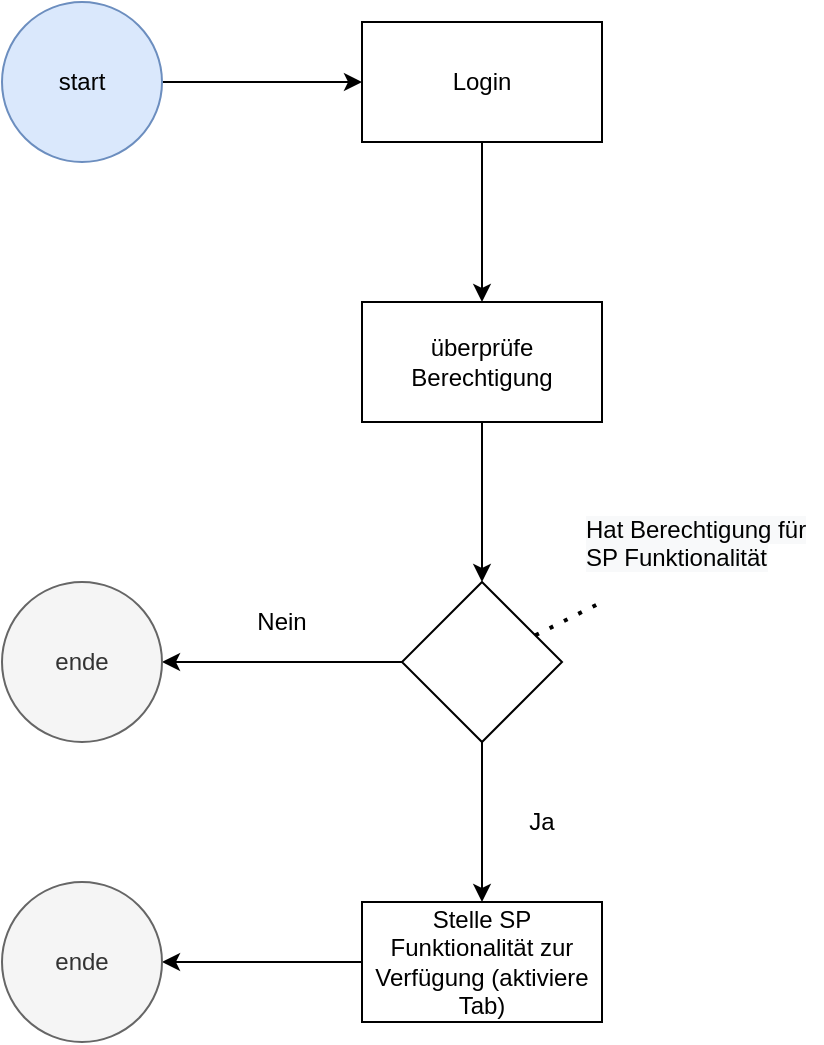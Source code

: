 <mxfile version="14.2.7" type="github" pages="4">
  <diagram id="72pU7uAcqMAUuDIMuEWR" name="Prüfe Berechtigung">
    <mxGraphModel dx="1420" dy="840" grid="1" gridSize="10" guides="1" tooltips="1" connect="1" arrows="1" fold="1" page="1" pageScale="1" pageWidth="827" pageHeight="1169" math="0" shadow="0">
      <root>
        <mxCell id="0" />
        <mxCell id="1" parent="0" />
        <mxCell id="Dkw7fj5VjXEJgOWGK1NI-8" style="edgeStyle=orthogonalEdgeStyle;rounded=0;orthogonalLoop=1;jettySize=auto;html=1;exitX=0.5;exitY=1;exitDx=0;exitDy=0;" edge="1" parent="1" source="Dkw7fj5VjXEJgOWGK1NI-2" target="Dkw7fj5VjXEJgOWGK1NI-3">
          <mxGeometry relative="1" as="geometry" />
        </mxCell>
        <mxCell id="Dkw7fj5VjXEJgOWGK1NI-2" value="überprüfe Berechtigung" style="rounded=0;whiteSpace=wrap;html=1;" vertex="1" parent="1">
          <mxGeometry x="320" y="180" width="120" height="60" as="geometry" />
        </mxCell>
        <mxCell id="Dkw7fj5VjXEJgOWGK1NI-11" style="edgeStyle=orthogonalEdgeStyle;rounded=0;orthogonalLoop=1;jettySize=auto;html=1;" edge="1" parent="1" source="Dkw7fj5VjXEJgOWGK1NI-3" target="Dkw7fj5VjXEJgOWGK1NI-10">
          <mxGeometry relative="1" as="geometry" />
        </mxCell>
        <mxCell id="Dkw7fj5VjXEJgOWGK1NI-14" style="edgeStyle=orthogonalEdgeStyle;rounded=0;orthogonalLoop=1;jettySize=auto;html=1;exitX=0.5;exitY=1;exitDx=0;exitDy=0;" edge="1" parent="1" source="Dkw7fj5VjXEJgOWGK1NI-3" target="Dkw7fj5VjXEJgOWGK1NI-13">
          <mxGeometry relative="1" as="geometry" />
        </mxCell>
        <mxCell id="Dkw7fj5VjXEJgOWGK1NI-3" value="" style="rhombus;whiteSpace=wrap;html=1;" vertex="1" parent="1">
          <mxGeometry x="340" y="320" width="80" height="80" as="geometry" />
        </mxCell>
        <mxCell id="Dkw7fj5VjXEJgOWGK1NI-10" value="ende" style="ellipse;whiteSpace=wrap;html=1;aspect=fixed;fillColor=#f5f5f5;strokeColor=#666666;fontColor=#333333;" vertex="1" parent="1">
          <mxGeometry x="140" y="320" width="80" height="80" as="geometry" />
        </mxCell>
        <mxCell id="Dkw7fj5VjXEJgOWGK1NI-12" value="Nein" style="text;html=1;strokeColor=none;fillColor=none;align=center;verticalAlign=middle;whiteSpace=wrap;rounded=0;" vertex="1" parent="1">
          <mxGeometry x="260" y="330" width="40" height="20" as="geometry" />
        </mxCell>
        <mxCell id="Dkw7fj5VjXEJgOWGK1NI-17" style="edgeStyle=orthogonalEdgeStyle;rounded=0;orthogonalLoop=1;jettySize=auto;html=1;exitX=0;exitY=0.5;exitDx=0;exitDy=0;entryX=1;entryY=0.5;entryDx=0;entryDy=0;" edge="1" parent="1" source="Dkw7fj5VjXEJgOWGK1NI-13" target="Dkw7fj5VjXEJgOWGK1NI-16">
          <mxGeometry relative="1" as="geometry" />
        </mxCell>
        <mxCell id="Dkw7fj5VjXEJgOWGK1NI-13" value="Stelle SP Funktionalität zur Verfügung (aktiviere Tab)" style="rounded=0;whiteSpace=wrap;html=1;" vertex="1" parent="1">
          <mxGeometry x="320" y="480" width="120" height="60" as="geometry" />
        </mxCell>
        <mxCell id="Dkw7fj5VjXEJgOWGK1NI-15" value="Ja" style="text;html=1;strokeColor=none;fillColor=none;align=center;verticalAlign=middle;whiteSpace=wrap;rounded=0;" vertex="1" parent="1">
          <mxGeometry x="390" y="430" width="40" height="20" as="geometry" />
        </mxCell>
        <mxCell id="Dkw7fj5VjXEJgOWGK1NI-16" value="ende" style="ellipse;whiteSpace=wrap;html=1;aspect=fixed;fillColor=#f5f5f5;strokeColor=#666666;fontColor=#333333;" vertex="1" parent="1">
          <mxGeometry x="140" y="470" width="80" height="80" as="geometry" />
        </mxCell>
        <mxCell id="9QCtjC6kSooVzkorxXIK-5" value="" style="edgeStyle=orthogonalEdgeStyle;rounded=0;orthogonalLoop=1;jettySize=auto;html=1;" edge="1" parent="1" source="9QCtjC6kSooVzkorxXIK-1" target="9QCtjC6kSooVzkorxXIK-4">
          <mxGeometry relative="1" as="geometry" />
        </mxCell>
        <mxCell id="9QCtjC6kSooVzkorxXIK-1" value="start" style="ellipse;whiteSpace=wrap;html=1;aspect=fixed;fillColor=#dae8fc;strokeColor=#6c8ebf;" vertex="1" parent="1">
          <mxGeometry x="140" y="30" width="80" height="80" as="geometry" />
        </mxCell>
        <mxCell id="9QCtjC6kSooVzkorxXIK-2" value="&lt;span style=&quot;color: rgb(0, 0, 0); font-family: helvetica; font-size: 12px; font-style: normal; font-weight: 400; letter-spacing: normal; text-align: center; text-indent: 0px; text-transform: none; word-spacing: 0px; background-color: rgb(248, 249, 250); display: inline; float: none;&quot;&gt;Hat Berechtigung für SP Funktionalität&lt;/span&gt;" style="text;whiteSpace=wrap;html=1;" vertex="1" parent="1">
          <mxGeometry x="430" y="280" width="120" height="50" as="geometry" />
        </mxCell>
        <mxCell id="9QCtjC6kSooVzkorxXIK-3" value="" style="endArrow=none;dashed=1;html=1;dashPattern=1 3;strokeWidth=2;" edge="1" parent="1" source="Dkw7fj5VjXEJgOWGK1NI-3" target="9QCtjC6kSooVzkorxXIK-2">
          <mxGeometry width="50" height="50" relative="1" as="geometry">
            <mxPoint x="510" y="420" as="sourcePoint" />
            <mxPoint x="560" y="370" as="targetPoint" />
          </mxGeometry>
        </mxCell>
        <mxCell id="9QCtjC6kSooVzkorxXIK-6" value="" style="edgeStyle=orthogonalEdgeStyle;rounded=0;orthogonalLoop=1;jettySize=auto;html=1;" edge="1" parent="1" source="9QCtjC6kSooVzkorxXIK-4" target="Dkw7fj5VjXEJgOWGK1NI-2">
          <mxGeometry relative="1" as="geometry" />
        </mxCell>
        <mxCell id="9QCtjC6kSooVzkorxXIK-4" value="Login" style="whiteSpace=wrap;html=1;" vertex="1" parent="1">
          <mxGeometry x="320" y="40" width="120" height="60" as="geometry" />
        </mxCell>
      </root>
    </mxGraphModel>
  </diagram>
  <diagram id="6cIpr92lmz6_1bdO8BzJ" name="Lade Sharepoint Daten">
    <mxGraphModel dx="1420" dy="840" grid="1" gridSize="10" guides="1" tooltips="1" connect="1" arrows="1" fold="1" page="1" pageScale="1" pageWidth="827" pageHeight="1169" math="0" shadow="0">
      <root>
        <mxCell id="7o1xZ5-W3ObSoHKahfmP-0" />
        <mxCell id="7o1xZ5-W3ObSoHKahfmP-1" parent="7o1xZ5-W3ObSoHKahfmP-0" />
      </root>
    </mxGraphModel>
  </diagram>
  <diagram id="cDWAs8btjhNeoM110vu_" name="Nutzer Berechtogungsabgleich Tabelle">
    <mxGraphModel dx="1420" dy="840" grid="1" gridSize="10" guides="1" tooltips="1" connect="1" arrows="1" fold="1" page="1" pageScale="1" pageWidth="827" pageHeight="1169" math="0" shadow="0">
      <root>
        <mxCell id="2e4GJ5hDA9_G3xV_aaWl-0" />
        <mxCell id="2e4GJ5hDA9_G3xV_aaWl-1" parent="2e4GJ5hDA9_G3xV_aaWl-0" />
        <mxCell id="2e4GJ5hDA9_G3xV_aaWl-5" value="" style="edgeStyle=orthogonalEdgeStyle;rounded=0;orthogonalLoop=1;jettySize=auto;html=1;" edge="1" parent="2e4GJ5hDA9_G3xV_aaWl-1" source="2e4GJ5hDA9_G3xV_aaWl-2" target="2e4GJ5hDA9_G3xV_aaWl-4">
          <mxGeometry relative="1" as="geometry" />
        </mxCell>
        <mxCell id="2e4GJ5hDA9_G3xV_aaWl-2" value="Nutzerabgleich" style="rounded=0;whiteSpace=wrap;html=1;" vertex="1" parent="2e4GJ5hDA9_G3xV_aaWl-1">
          <mxGeometry x="520" y="170" width="120" height="60" as="geometry" />
        </mxCell>
        <mxCell id="2e4GJ5hDA9_G3xV_aaWl-22" style="edgeStyle=orthogonalEdgeStyle;rounded=0;orthogonalLoop=1;jettySize=auto;html=1;entryX=0;entryY=0.5;entryDx=0;entryDy=0;" edge="1" parent="2e4GJ5hDA9_G3xV_aaWl-1" source="2e4GJ5hDA9_G3xV_aaWl-3" target="2e4GJ5hDA9_G3xV_aaWl-2">
          <mxGeometry relative="1" as="geometry" />
        </mxCell>
        <mxCell id="yH4LLBpvQI4KjM7myT_G-5" style="edgeStyle=orthogonalEdgeStyle;rounded=0;orthogonalLoop=1;jettySize=auto;html=1;" edge="1" parent="2e4GJ5hDA9_G3xV_aaWl-1" source="2e4GJ5hDA9_G3xV_aaWl-3" target="yH4LLBpvQI4KjM7myT_G-1">
          <mxGeometry relative="1" as="geometry" />
        </mxCell>
        <mxCell id="2e4GJ5hDA9_G3xV_aaWl-3" value="start" style="ellipse;whiteSpace=wrap;html=1;aspect=fixed;fillColor=#dae8fc;strokeColor=#6c8ebf;" vertex="1" parent="2e4GJ5hDA9_G3xV_aaWl-1">
          <mxGeometry x="120" y="160" width="80" height="80" as="geometry" />
        </mxCell>
        <mxCell id="2e4GJ5hDA9_G3xV_aaWl-7" value="" style="edgeStyle=orthogonalEdgeStyle;rounded=0;orthogonalLoop=1;jettySize=auto;html=1;" edge="1" parent="2e4GJ5hDA9_G3xV_aaWl-1" source="2e4GJ5hDA9_G3xV_aaWl-4" target="2e4GJ5hDA9_G3xV_aaWl-6">
          <mxGeometry relative="1" as="geometry" />
        </mxCell>
        <mxCell id="2e4GJ5hDA9_G3xV_aaWl-4" value="öffne Dialog" style="rounded=0;whiteSpace=wrap;html=1;" vertex="1" parent="2e4GJ5hDA9_G3xV_aaWl-1">
          <mxGeometry x="520" y="310" width="120" height="60" as="geometry" />
        </mxCell>
        <mxCell id="2e4GJ5hDA9_G3xV_aaWl-9" value="" style="edgeStyle=orthogonalEdgeStyle;rounded=0;orthogonalLoop=1;jettySize=auto;html=1;" edge="1" parent="2e4GJ5hDA9_G3xV_aaWl-1" source="2e4GJ5hDA9_G3xV_aaWl-6" target="2e4GJ5hDA9_G3xV_aaWl-8">
          <mxGeometry relative="1" as="geometry" />
        </mxCell>
        <mxCell id="2e4GJ5hDA9_G3xV_aaWl-6" value="Daten Eingabe (Dialog)" style="rounded=0;whiteSpace=wrap;html=1;" vertex="1" parent="2e4GJ5hDA9_G3xV_aaWl-1">
          <mxGeometry x="520" y="450" width="120" height="60" as="geometry" />
        </mxCell>
        <mxCell id="2e4GJ5hDA9_G3xV_aaWl-11" value="" style="edgeStyle=orthogonalEdgeStyle;rounded=0;orthogonalLoop=1;jettySize=auto;html=1;" edge="1" parent="2e4GJ5hDA9_G3xV_aaWl-1" source="2e4GJ5hDA9_G3xV_aaWl-8" target="2e4GJ5hDA9_G3xV_aaWl-10">
          <mxGeometry relative="1" as="geometry" />
        </mxCell>
        <mxCell id="2e4GJ5hDA9_G3xV_aaWl-8" value="Daten Validierung" style="rounded=0;whiteSpace=wrap;html=1;" vertex="1" parent="2e4GJ5hDA9_G3xV_aaWl-1">
          <mxGeometry x="520" y="590" width="120" height="60" as="geometry" />
        </mxCell>
        <mxCell id="2e4GJ5hDA9_G3xV_aaWl-13" value="" style="edgeStyle=orthogonalEdgeStyle;rounded=0;orthogonalLoop=1;jettySize=auto;html=1;" edge="1" parent="2e4GJ5hDA9_G3xV_aaWl-1" source="2e4GJ5hDA9_G3xV_aaWl-10" target="2e4GJ5hDA9_G3xV_aaWl-12">
          <mxGeometry relative="1" as="geometry" />
        </mxCell>
        <mxCell id="2e4GJ5hDA9_G3xV_aaWl-17" value="" style="edgeStyle=orthogonalEdgeStyle;rounded=0;orthogonalLoop=1;jettySize=auto;html=1;" edge="1" parent="2e4GJ5hDA9_G3xV_aaWl-1" source="2e4GJ5hDA9_G3xV_aaWl-10" target="2e4GJ5hDA9_G3xV_aaWl-16">
          <mxGeometry relative="1" as="geometry" />
        </mxCell>
        <mxCell id="2e4GJ5hDA9_G3xV_aaWl-10" value="" style="rhombus;whiteSpace=wrap;html=1;rounded=0;" vertex="1" parent="2e4GJ5hDA9_G3xV_aaWl-1">
          <mxGeometry x="540" y="720" width="80" height="80" as="geometry" />
        </mxCell>
        <mxCell id="2e4GJ5hDA9_G3xV_aaWl-14" style="edgeStyle=orthogonalEdgeStyle;rounded=0;orthogonalLoop=1;jettySize=auto;html=1;entryX=0;entryY=0.5;entryDx=0;entryDy=0;exitX=0.5;exitY=0;exitDx=0;exitDy=0;" edge="1" parent="2e4GJ5hDA9_G3xV_aaWl-1" source="2e4GJ5hDA9_G3xV_aaWl-12" target="2e4GJ5hDA9_G3xV_aaWl-6">
          <mxGeometry relative="1" as="geometry" />
        </mxCell>
        <mxCell id="2e4GJ5hDA9_G3xV_aaWl-12" value="Fehlermeldung" style="whiteSpace=wrap;html=1;rounded=0;" vertex="1" parent="2e4GJ5hDA9_G3xV_aaWl-1">
          <mxGeometry x="360" y="730" width="120" height="60" as="geometry" />
        </mxCell>
        <mxCell id="2e4GJ5hDA9_G3xV_aaWl-15" value="nein" style="text;html=1;strokeColor=none;fillColor=none;align=center;verticalAlign=middle;whiteSpace=wrap;rounded=0;" vertex="1" parent="2e4GJ5hDA9_G3xV_aaWl-1">
          <mxGeometry x="500" y="730" width="40" height="20" as="geometry" />
        </mxCell>
        <mxCell id="2e4GJ5hDA9_G3xV_aaWl-19" value="" style="edgeStyle=orthogonalEdgeStyle;rounded=0;orthogonalLoop=1;jettySize=auto;html=1;" edge="1" parent="2e4GJ5hDA9_G3xV_aaWl-1" source="2e4GJ5hDA9_G3xV_aaWl-16" target="2e4GJ5hDA9_G3xV_aaWl-18">
          <mxGeometry relative="1" as="geometry" />
        </mxCell>
        <mxCell id="2e4GJ5hDA9_G3xV_aaWl-16" value="Daten Filtern" style="whiteSpace=wrap;html=1;rounded=0;" vertex="1" parent="2e4GJ5hDA9_G3xV_aaWl-1">
          <mxGeometry x="680" y="730" width="120" height="60" as="geometry" />
        </mxCell>
        <mxCell id="2e4GJ5hDA9_G3xV_aaWl-21" value="" style="edgeStyle=orthogonalEdgeStyle;rounded=0;orthogonalLoop=1;jettySize=auto;html=1;" edge="1" parent="2e4GJ5hDA9_G3xV_aaWl-1" source="2e4GJ5hDA9_G3xV_aaWl-18" target="2e4GJ5hDA9_G3xV_aaWl-20">
          <mxGeometry relative="1" as="geometry" />
        </mxCell>
        <mxCell id="2e4GJ5hDA9_G3xV_aaWl-18" value="Ausgabe" style="whiteSpace=wrap;html=1;rounded=0;" vertex="1" parent="2e4GJ5hDA9_G3xV_aaWl-1">
          <mxGeometry x="680" y="590" width="120" height="60" as="geometry" />
        </mxCell>
        <mxCell id="2e4GJ5hDA9_G3xV_aaWl-20" value="ende" style="ellipse;whiteSpace=wrap;html=1;rounded=0;fillColor=#f5f5f5;strokeColor=#666666;fontColor=#333333;" vertex="1" parent="2e4GJ5hDA9_G3xV_aaWl-1">
          <mxGeometry x="700" y="160" width="80" height="80" as="geometry" />
        </mxCell>
        <mxCell id="2e4GJ5hDA9_G3xV_aaWl-23" value="ja" style="text;html=1;strokeColor=none;fillColor=none;align=center;verticalAlign=middle;whiteSpace=wrap;rounded=0;" vertex="1" parent="2e4GJ5hDA9_G3xV_aaWl-1">
          <mxGeometry x="620" y="730" width="40" height="20" as="geometry" />
        </mxCell>
        <mxCell id="2e4GJ5hDA9_G3xV_aaWl-32" value="" style="endArrow=none;dashed=1;html=1;dashPattern=1 3;strokeWidth=2;" edge="1" parent="2e4GJ5hDA9_G3xV_aaWl-1" source="2e4GJ5hDA9_G3xV_aaWl-10" target="yH4LLBpvQI4KjM7myT_G-3">
          <mxGeometry width="50" height="50" relative="1" as="geometry">
            <mxPoint x="440" y="920" as="sourcePoint" />
            <mxPoint x="628" y="820" as="targetPoint" />
          </mxGeometry>
        </mxCell>
        <mxCell id="yH4LLBpvQI4KjM7myT_G-2" style="edgeStyle=orthogonalEdgeStyle;rounded=0;orthogonalLoop=1;jettySize=auto;html=1;entryX=0;entryY=0.5;entryDx=0;entryDy=0;" edge="1" parent="2e4GJ5hDA9_G3xV_aaWl-1" source="yH4LLBpvQI4KjM7myT_G-1" target="2e4GJ5hDA9_G3xV_aaWl-8">
          <mxGeometry relative="1" as="geometry" />
        </mxCell>
        <mxCell id="yH4LLBpvQI4KjM7myT_G-1" value="Knoten Auswahl im Baum" style="rounded=0;whiteSpace=wrap;html=1;" vertex="1" parent="2e4GJ5hDA9_G3xV_aaWl-1">
          <mxGeometry x="100" y="310" width="120" height="60" as="geometry" />
        </mxCell>
        <mxCell id="yH4LLBpvQI4KjM7myT_G-3" value="es müssen exakt 2 Knoten ausgewählt sein" style="text;html=1;strokeColor=none;fillColor=none;align=center;verticalAlign=middle;whiteSpace=wrap;rounded=0;" vertex="1" parent="2e4GJ5hDA9_G3xV_aaWl-1">
          <mxGeometry x="570" y="820" width="130" height="20" as="geometry" />
        </mxCell>
      </root>
    </mxGraphModel>
  </diagram>
  <diagram id="l9J_QSbLoaA97tcRQ2r5" name="Nutzer Berechtogungsabgleich Baum">
    <mxGraphModel dx="1420" dy="840" grid="1" gridSize="10" guides="1" tooltips="1" connect="1" arrows="1" fold="1" page="1" pageScale="1" pageWidth="827" pageHeight="1169" math="0" shadow="0">
      <root>
        <mxCell id="qbbhx0EnyfjLa5O1n5S5-0" />
        <mxCell id="qbbhx0EnyfjLa5O1n5S5-1" parent="qbbhx0EnyfjLa5O1n5S5-0" />
        <mxCell id="7kkazhUIfyh6Ls7-vsud-1" style="edgeStyle=orthogonalEdgeStyle;rounded=0;orthogonalLoop=1;jettySize=auto;html=1;entryX=0.5;entryY=0;entryDx=0;entryDy=0;" edge="1" parent="qbbhx0EnyfjLa5O1n5S5-1" source="qbbhx0EnyfjLa5O1n5S5-6" target="qbbhx0EnyfjLa5O1n5S5-28">
          <mxGeometry relative="1" as="geometry" />
        </mxCell>
        <mxCell id="qbbhx0EnyfjLa5O1n5S5-6" value="start" style="ellipse;whiteSpace=wrap;html=1;aspect=fixed;fillColor=#dae8fc;strokeColor=#6c8ebf;" vertex="1" parent="qbbhx0EnyfjLa5O1n5S5-1">
          <mxGeometry x="540" y="160" width="80" height="80" as="geometry" />
        </mxCell>
        <mxCell id="qbbhx0EnyfjLa5O1n5S5-11" value="" style="edgeStyle=orthogonalEdgeStyle;rounded=0;orthogonalLoop=1;jettySize=auto;html=1;" edge="1" parent="qbbhx0EnyfjLa5O1n5S5-1" source="qbbhx0EnyfjLa5O1n5S5-12" target="qbbhx0EnyfjLa5O1n5S5-15">
          <mxGeometry relative="1" as="geometry" />
        </mxCell>
        <mxCell id="qbbhx0EnyfjLa5O1n5S5-12" value="Daten Validierung" style="rounded=0;whiteSpace=wrap;html=1;" vertex="1" parent="qbbhx0EnyfjLa5O1n5S5-1">
          <mxGeometry x="520" y="590" width="120" height="60" as="geometry" />
        </mxCell>
        <mxCell id="qbbhx0EnyfjLa5O1n5S5-13" value="" style="edgeStyle=orthogonalEdgeStyle;rounded=0;orthogonalLoop=1;jettySize=auto;html=1;" edge="1" parent="qbbhx0EnyfjLa5O1n5S5-1" source="qbbhx0EnyfjLa5O1n5S5-15" target="qbbhx0EnyfjLa5O1n5S5-17">
          <mxGeometry relative="1" as="geometry" />
        </mxCell>
        <mxCell id="qbbhx0EnyfjLa5O1n5S5-14" value="" style="edgeStyle=orthogonalEdgeStyle;rounded=0;orthogonalLoop=1;jettySize=auto;html=1;" edge="1" parent="qbbhx0EnyfjLa5O1n5S5-1" source="qbbhx0EnyfjLa5O1n5S5-15" target="qbbhx0EnyfjLa5O1n5S5-20">
          <mxGeometry relative="1" as="geometry" />
        </mxCell>
        <mxCell id="qbbhx0EnyfjLa5O1n5S5-15" value="valide" style="rhombus;whiteSpace=wrap;html=1;rounded=0;" vertex="1" parent="qbbhx0EnyfjLa5O1n5S5-1">
          <mxGeometry x="540" y="720" width="80" height="80" as="geometry" />
        </mxCell>
        <mxCell id="qbbhx0EnyfjLa5O1n5S5-17" value="Fehlermeldung" style="whiteSpace=wrap;html=1;rounded=0;" vertex="1" parent="qbbhx0EnyfjLa5O1n5S5-1">
          <mxGeometry x="360" y="730" width="120" height="60" as="geometry" />
        </mxCell>
        <mxCell id="qbbhx0EnyfjLa5O1n5S5-18" value="nein" style="text;html=1;strokeColor=none;fillColor=none;align=center;verticalAlign=middle;whiteSpace=wrap;rounded=0;" vertex="1" parent="qbbhx0EnyfjLa5O1n5S5-1">
          <mxGeometry x="500" y="730" width="40" height="20" as="geometry" />
        </mxCell>
        <mxCell id="qbbhx0EnyfjLa5O1n5S5-19" value="" style="edgeStyle=orthogonalEdgeStyle;rounded=0;orthogonalLoop=1;jettySize=auto;html=1;" edge="1" parent="qbbhx0EnyfjLa5O1n5S5-1" source="qbbhx0EnyfjLa5O1n5S5-20" target="qbbhx0EnyfjLa5O1n5S5-22">
          <mxGeometry relative="1" as="geometry" />
        </mxCell>
        <mxCell id="qbbhx0EnyfjLa5O1n5S5-20" value="Daten Filtern" style="whiteSpace=wrap;html=1;rounded=0;" vertex="1" parent="qbbhx0EnyfjLa5O1n5S5-1">
          <mxGeometry x="680" y="730" width="120" height="60" as="geometry" />
        </mxCell>
        <mxCell id="qbbhx0EnyfjLa5O1n5S5-21" value="" style="edgeStyle=orthogonalEdgeStyle;rounded=0;orthogonalLoop=1;jettySize=auto;html=1;" edge="1" parent="qbbhx0EnyfjLa5O1n5S5-1" source="qbbhx0EnyfjLa5O1n5S5-22" target="qbbhx0EnyfjLa5O1n5S5-23">
          <mxGeometry relative="1" as="geometry" />
        </mxCell>
        <mxCell id="qbbhx0EnyfjLa5O1n5S5-22" value="Ausgabe im Baum" style="whiteSpace=wrap;html=1;rounded=0;" vertex="1" parent="qbbhx0EnyfjLa5O1n5S5-1">
          <mxGeometry x="680" y="590" width="120" height="60" as="geometry" />
        </mxCell>
        <mxCell id="qbbhx0EnyfjLa5O1n5S5-23" value="ende" style="ellipse;whiteSpace=wrap;html=1;rounded=0;fillColor=#f5f5f5;strokeColor=#666666;fontColor=#333333;" vertex="1" parent="qbbhx0EnyfjLa5O1n5S5-1">
          <mxGeometry x="700" y="160" width="80" height="80" as="geometry" />
        </mxCell>
        <mxCell id="qbbhx0EnyfjLa5O1n5S5-24" value="ja" style="text;html=1;strokeColor=none;fillColor=none;align=center;verticalAlign=middle;whiteSpace=wrap;rounded=0;" vertex="1" parent="qbbhx0EnyfjLa5O1n5S5-1">
          <mxGeometry x="620" y="730" width="40" height="20" as="geometry" />
        </mxCell>
        <mxCell id="qbbhx0EnyfjLa5O1n5S5-25" value="Felder müssen beide gefüllt sein" style="text;html=1;strokeColor=none;fillColor=none;align=center;verticalAlign=middle;whiteSpace=wrap;rounded=0;" vertex="1" parent="qbbhx0EnyfjLa5O1n5S5-1">
          <mxGeometry x="592" y="820" width="96" height="30" as="geometry" />
        </mxCell>
        <mxCell id="qbbhx0EnyfjLa5O1n5S5-26" value="" style="endArrow=none;dashed=1;html=1;dashPattern=1 3;strokeWidth=2;" edge="1" parent="qbbhx0EnyfjLa5O1n5S5-1" source="qbbhx0EnyfjLa5O1n5S5-15" target="qbbhx0EnyfjLa5O1n5S5-25">
          <mxGeometry width="50" height="50" relative="1" as="geometry">
            <mxPoint x="440" y="920" as="sourcePoint" />
            <mxPoint x="490" y="870" as="targetPoint" />
          </mxGeometry>
        </mxCell>
        <mxCell id="7kkazhUIfyh6Ls7-vsud-0" value="" style="edgeStyle=orthogonalEdgeStyle;rounded=0;orthogonalLoop=1;jettySize=auto;html=1;exitX=0.5;exitY=1;exitDx=0;exitDy=0;entryX=0.5;entryY=0;entryDx=0;entryDy=0;" edge="1" parent="qbbhx0EnyfjLa5O1n5S5-1" source="qbbhx0EnyfjLa5O1n5S5-28" target="qbbhx0EnyfjLa5O1n5S5-12">
          <mxGeometry relative="1" as="geometry">
            <mxPoint x="500" y="550" as="targetPoint" />
          </mxGeometry>
        </mxCell>
        <mxCell id="qbbhx0EnyfjLa5O1n5S5-28" value="Knoten Auswahl im Baum" style="rounded=0;whiteSpace=wrap;html=1;" vertex="1" parent="qbbhx0EnyfjLa5O1n5S5-1">
          <mxGeometry x="520" y="450" width="120" height="60" as="geometry" />
        </mxCell>
        <mxCell id="qbbhx0EnyfjLa5O1n5S5-29" value="es müssen exakt 2 Knoten ausgewählt sein" style="text;html=1;strokeColor=none;fillColor=none;align=center;verticalAlign=middle;whiteSpace=wrap;rounded=0;" vertex="1" parent="qbbhx0EnyfjLa5O1n5S5-1">
          <mxGeometry x="355" y="610" width="130" height="20" as="geometry" />
        </mxCell>
        <mxCell id="qbbhx0EnyfjLa5O1n5S5-30" value="" style="endArrow=none;dashed=1;html=1;dashPattern=1 3;strokeWidth=2;" edge="1" parent="qbbhx0EnyfjLa5O1n5S5-1" source="qbbhx0EnyfjLa5O1n5S5-15" target="qbbhx0EnyfjLa5O1n5S5-29">
          <mxGeometry width="50" height="50" relative="1" as="geometry">
            <mxPoint x="190" y="640" as="sourcePoint" />
            <mxPoint x="240" y="590" as="targetPoint" />
          </mxGeometry>
        </mxCell>
      </root>
    </mxGraphModel>
  </diagram>
</mxfile>
